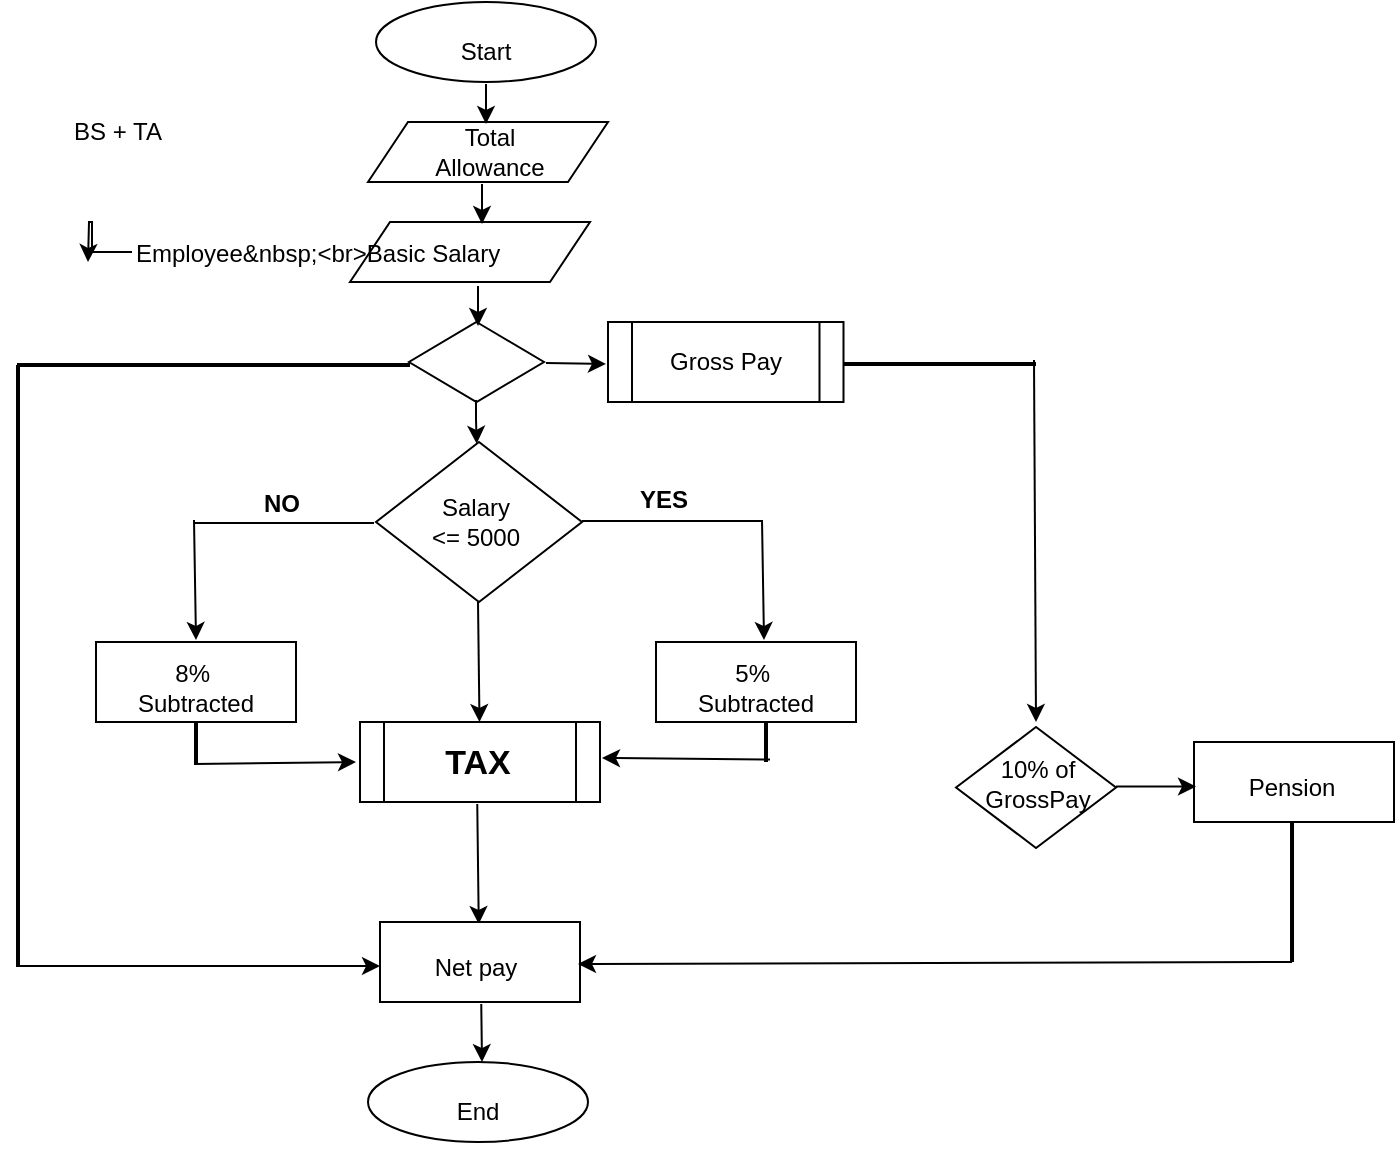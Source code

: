 <mxfile version="20.8.10" type="github"><diagram id="EBVu48Szhhmlr59Ci443" name="Page-1"><mxGraphModel dx="1970" dy="444" grid="1" gridSize="10" guides="1" tooltips="1" connect="1" arrows="1" fold="1" page="1" pageScale="1" pageWidth="850" pageHeight="1100" math="0" shadow="0"><root><mxCell id="0"/><mxCell id="1" parent="0"/><mxCell id="2VBfv5WAumGqJW-edC37-24" value="" style="rhombus;whiteSpace=wrap;html=1;" parent="1" vertex="1"><mxGeometry x="-589.5" y="200" width="67.5" height="40" as="geometry"/></mxCell><mxCell id="2VBfv5WAumGqJW-edC37-2" value="" style="ellipse;whiteSpace=wrap;html=1;" parent="1" vertex="1"><mxGeometry x="-606" y="40" width="110" height="40" as="geometry"/></mxCell><mxCell id="2VBfv5WAumGqJW-edC37-3" value="" style="shape=parallelogram;perimeter=parallelogramPerimeter;whiteSpace=wrap;html=1;fixedSize=1;" parent="1" vertex="1"><mxGeometry x="-610" y="100" width="120" height="30" as="geometry"/></mxCell><mxCell id="2VBfv5WAumGqJW-edC37-4" value="" style="shape=parallelogram;perimeter=parallelogramPerimeter;whiteSpace=wrap;html=1;fixedSize=1;" parent="1" vertex="1"><mxGeometry x="-619" y="150" width="120" height="30" as="geometry"/></mxCell><mxCell id="2VBfv5WAumGqJW-edC37-5" value="" style="endArrow=classic;html=1;rounded=0;" parent="1" edge="1"><mxGeometry width="50" height="50" relative="1" as="geometry"><mxPoint x="-551" y="81" as="sourcePoint"/><mxPoint x="-551" y="101" as="targetPoint"/><Array as="points"><mxPoint x="-551" y="91"/></Array></mxGeometry></mxCell><mxCell id="2VBfv5WAumGqJW-edC37-6" value="" style="endArrow=classic;html=1;rounded=0;" parent="1" edge="1"><mxGeometry width="50" height="50" relative="1" as="geometry"><mxPoint x="-553" y="131" as="sourcePoint"/><mxPoint x="-553" y="151" as="targetPoint"/><Array as="points"><mxPoint x="-553" y="141"/></Array></mxGeometry></mxCell><mxCell id="2VBfv5WAumGqJW-edC37-7" value="" style="endArrow=classic;html=1;rounded=0;" parent="1" edge="1"><mxGeometry width="50" height="50" relative="1" as="geometry"><mxPoint x="-555" y="182" as="sourcePoint"/><mxPoint x="-555" y="202" as="targetPoint"/><Array as="points"><mxPoint x="-555" y="192"/></Array></mxGeometry></mxCell><mxCell id="2VBfv5WAumGqJW-edC37-8" value="" style="endArrow=classic;html=1;rounded=0;" parent="1" target="2VBfv5WAumGqJW-edC37-9" edge="1"><mxGeometry width="50" height="50" relative="1" as="geometry"><mxPoint x="-556" y="239" as="sourcePoint"/><mxPoint x="-556" y="259" as="targetPoint"/><Array as="points"><mxPoint x="-556" y="249"/></Array></mxGeometry></mxCell><mxCell id="2VBfv5WAumGqJW-edC37-9" value="" style="rhombus;whiteSpace=wrap;html=1;" parent="1" vertex="1"><mxGeometry x="-606" y="260" width="103" height="80" as="geometry"/></mxCell><mxCell id="2VBfv5WAumGqJW-edC37-10" value="" style="endArrow=none;html=1;rounded=0;" parent="1" edge="1"><mxGeometry width="50" height="50" relative="1" as="geometry"><mxPoint x="-503" y="299.5" as="sourcePoint"/><mxPoint x="-413" y="299.5" as="targetPoint"/></mxGeometry></mxCell><mxCell id="2VBfv5WAumGqJW-edC37-11" value="" style="endArrow=none;html=1;rounded=0;" parent="1" edge="1"><mxGeometry width="50" height="50" relative="1" as="geometry"><mxPoint x="-697" y="300.5" as="sourcePoint"/><mxPoint x="-607" y="300.5" as="targetPoint"/></mxGeometry></mxCell><mxCell id="2VBfv5WAumGqJW-edC37-12" value="" style="endArrow=classic;html=1;rounded=0;" parent="1" edge="1"><mxGeometry width="50" height="50" relative="1" as="geometry"><mxPoint x="-413" y="299" as="sourcePoint"/><mxPoint x="-412" y="359" as="targetPoint"/></mxGeometry></mxCell><mxCell id="2VBfv5WAumGqJW-edC37-13" value="" style="endArrow=classic;html=1;rounded=0;" parent="1" edge="1"><mxGeometry width="50" height="50" relative="1" as="geometry"><mxPoint x="-697" y="299" as="sourcePoint"/><mxPoint x="-696" y="359" as="targetPoint"/></mxGeometry></mxCell><mxCell id="2VBfv5WAumGqJW-edC37-14" value="Gross Pay" style="shape=process;whiteSpace=wrap;html=1;backgroundOutline=1;" parent="1" vertex="1"><mxGeometry x="-490" y="200" width="117.75" height="40" as="geometry"/></mxCell><mxCell id="2VBfv5WAumGqJW-edC37-15" value="" style="rounded=0;whiteSpace=wrap;html=1;" parent="1" vertex="1"><mxGeometry x="-746" y="360" width="100" height="40" as="geometry"/></mxCell><mxCell id="2VBfv5WAumGqJW-edC37-16" value="" style="rounded=0;whiteSpace=wrap;html=1;" parent="1" vertex="1"><mxGeometry x="-466" y="360" width="100" height="40" as="geometry"/></mxCell><mxCell id="2VBfv5WAumGqJW-edC37-17" value="" style="endArrow=classic;html=1;rounded=0;" parent="1" target="2VBfv5WAumGqJW-edC37-18" edge="1"><mxGeometry width="50" height="50" relative="1" as="geometry"><mxPoint x="-555" y="340" as="sourcePoint"/><mxPoint x="-554" y="430" as="targetPoint"/></mxGeometry></mxCell><mxCell id="2VBfv5WAumGqJW-edC37-18" value="" style="shape=process;whiteSpace=wrap;html=1;backgroundOutline=1;align=left;" parent="1" vertex="1"><mxGeometry x="-614" y="400" width="120" height="40" as="geometry"/></mxCell><mxCell id="2VBfv5WAumGqJW-edC37-19" value="" style="endArrow=classic;html=1;rounded=0;" parent="1" edge="1"><mxGeometry width="50" height="50" relative="1" as="geometry"><mxPoint x="-555.37" y="441" as="sourcePoint"/><mxPoint x="-554.62" y="501" as="targetPoint"/></mxGeometry></mxCell><mxCell id="2VBfv5WAumGqJW-edC37-20" value="Start" style="text;strokeColor=none;align=center;fillColor=none;html=1;verticalAlign=middle;whiteSpace=wrap;rounded=0;" parent="1" vertex="1"><mxGeometry x="-591" y="40" width="80" height="50" as="geometry"/></mxCell><mxCell id="2VBfv5WAumGqJW-edC37-55" style="edgeStyle=orthogonalEdgeStyle;rounded=0;orthogonalLoop=1;jettySize=auto;html=1;" parent="1" source="2VBfv5WAumGqJW-edC37-21" edge="1"><mxGeometry relative="1" as="geometry"><mxPoint x="-750" y="170" as="targetPoint"/></mxGeometry></mxCell><mxCell id="2VBfv5WAumGqJW-edC37-21" value="Employee&amp;nbsp;&lt;br&gt;Basic Salary" style="text;&#10;strokeColor=none;&#10;align=center;&#10;fillColor=none;&#10;html=1;verticalAlign=middle;&#10;whiteSpace=wrap;&#10;rounded=0;" parent="1" vertex="1"><mxGeometry x="-728" y="162.5" width="37" height="5" as="geometry"/></mxCell><mxCell id="2VBfv5WAumGqJW-edC37-22" value="Total Allowance" style="text;strokeColor=none;align=center;fillColor=none;html=1;verticalAlign=middle;whiteSpace=wrap;rounded=0;" parent="1" vertex="1"><mxGeometry x="-589" y="90" width="80" height="50" as="geometry"/></mxCell><mxCell id="2VBfv5WAumGqJW-edC37-23" value="" style="endArrow=classic;html=1;rounded=0;" parent="1" edge="1"><mxGeometry width="50" height="50" relative="1" as="geometry"><mxPoint x="-521" y="220.5" as="sourcePoint"/><mxPoint x="-491" y="221" as="targetPoint"/></mxGeometry></mxCell><mxCell id="2VBfv5WAumGqJW-edC37-25" value="BS + TA" style="text;strokeColor=none;align=center;fillColor=none;html=1;verticalAlign=middle;whiteSpace=wrap;rounded=0;" parent="1" vertex="1"><mxGeometry x="-760" y="90" width="50" height="30" as="geometry"/></mxCell><mxCell id="2VBfv5WAumGqJW-edC37-26" value="Salary&lt;br&gt;&amp;lt;= 5000" style="text;strokeColor=none;align=center;fillColor=none;html=1;verticalAlign=middle;whiteSpace=wrap;rounded=0;" parent="1" vertex="1"><mxGeometry x="-590" y="282.5" width="68" height="35" as="geometry"/></mxCell><mxCell id="2VBfv5WAumGqJW-edC37-27" value="&lt;b&gt;YES&lt;/b&gt;" style="text;strokeColor=none;align=center;fillColor=none;html=1;verticalAlign=middle;whiteSpace=wrap;rounded=0;" parent="1" vertex="1"><mxGeometry x="-496" y="271" width="68" height="35" as="geometry"/></mxCell><mxCell id="2VBfv5WAumGqJW-edC37-28" value="&lt;b&gt;NO&lt;/b&gt;" style="text;strokeColor=none;align=center;fillColor=none;html=1;verticalAlign=middle;whiteSpace=wrap;rounded=0;" parent="1" vertex="1"><mxGeometry x="-687" y="273" width="68" height="35" as="geometry"/></mxCell><mxCell id="2VBfv5WAumGqJW-edC37-29" value="8%&amp;nbsp; Subtracted" style="text;strokeColor=none;align=center;fillColor=none;html=1;verticalAlign=middle;whiteSpace=wrap;rounded=0;" parent="1" vertex="1"><mxGeometry x="-730" y="365" width="68" height="35" as="geometry"/></mxCell><mxCell id="2VBfv5WAumGqJW-edC37-30" value="5%&amp;nbsp; Subtracted" style="text;strokeColor=none;align=center;fillColor=none;html=1;verticalAlign=middle;whiteSpace=wrap;rounded=0;" parent="1" vertex="1"><mxGeometry x="-450" y="365" width="68" height="35" as="geometry"/></mxCell><mxCell id="2VBfv5WAumGqJW-edC37-31" value="&lt;b&gt;&lt;font style=&quot;font-size: 17px;&quot;&gt;TAX&lt;/font&gt;&lt;/b&gt;" style="text;strokeColor=none;align=center;fillColor=none;html=1;verticalAlign=middle;whiteSpace=wrap;rounded=0;" parent="1" vertex="1"><mxGeometry x="-594" y="402.5" width="78" height="37.5" as="geometry"/></mxCell><mxCell id="2VBfv5WAumGqJW-edC37-32" value="" style="rounded=0;whiteSpace=wrap;html=1;" parent="1" vertex="1"><mxGeometry x="-604" y="500" width="100" height="40" as="geometry"/></mxCell><mxCell id="2VBfv5WAumGqJW-edC37-33" value="Net pay" style="text;strokeColor=none;align=center;fillColor=none;html=1;verticalAlign=middle;whiteSpace=wrap;rounded=0;" parent="1" vertex="1"><mxGeometry x="-590" y="505" width="68" height="35" as="geometry"/></mxCell><mxCell id="2VBfv5WAumGqJW-edC37-34" value="" style="line;strokeWidth=2;html=1;fontSize=17;" parent="1" vertex="1"><mxGeometry x="-372.25" y="216" width="96.25" height="10" as="geometry"/></mxCell><mxCell id="2VBfv5WAumGqJW-edC37-35" value="" style="endArrow=classic;html=1;rounded=0;fontSize=17;" parent="1" edge="1"><mxGeometry width="50" height="50" relative="1" as="geometry"><mxPoint x="-277" y="219" as="sourcePoint"/><mxPoint x="-276" y="400" as="targetPoint"/></mxGeometry></mxCell><mxCell id="2VBfv5WAumGqJW-edC37-36" value="" style="rounded=0;whiteSpace=wrap;html=1;" parent="1" vertex="1"><mxGeometry x="-197" y="410" width="100" height="40" as="geometry"/></mxCell><mxCell id="2VBfv5WAumGqJW-edC37-37" value="" style="line;strokeWidth=2;html=1;fontSize=17;direction=south;" parent="1" vertex="1"><mxGeometry x="-152.99" y="450.01" width="10" height="69.99" as="geometry"/></mxCell><mxCell id="2VBfv5WAumGqJW-edC37-38" value="" style="endArrow=classic;html=1;rounded=0;fontSize=17;entryX=0.69;entryY=-0.125;entryDx=0;entryDy=0;entryPerimeter=0;exitX=1;exitY=0.5;exitDx=0;exitDy=0;exitPerimeter=0;" parent="1" source="2VBfv5WAumGqJW-edC37-37" edge="1"><mxGeometry width="50" height="50" relative="1" as="geometry"><mxPoint x="-276" y="520" as="sourcePoint"/><mxPoint x="-505" y="521" as="targetPoint"/></mxGeometry></mxCell><mxCell id="2VBfv5WAumGqJW-edC37-39" value="" style="line;strokeWidth=2;html=1;fontSize=17;direction=south;" parent="1" vertex="1"><mxGeometry x="-416" y="400" width="10" height="20" as="geometry"/></mxCell><mxCell id="2VBfv5WAumGqJW-edC37-40" value="" style="endArrow=classic;html=1;rounded=0;entryX=1;entryY=0.5;entryDx=0;entryDy=0;" parent="1" edge="1"><mxGeometry width="50" height="50" relative="1" as="geometry"><mxPoint x="-409" y="418.75" as="sourcePoint"/><mxPoint x="-493" y="418" as="targetPoint"/></mxGeometry></mxCell><mxCell id="2VBfv5WAumGqJW-edC37-41" value="" style="line;strokeWidth=2;html=1;fontSize=17;direction=south;" parent="1" vertex="1"><mxGeometry x="-701" y="400.5" width="10" height="20" as="geometry"/></mxCell><mxCell id="2VBfv5WAumGqJW-edC37-42" value="" style="endArrow=classic;html=1;rounded=0;fontSize=17;" parent="1" edge="1"><mxGeometry width="50" height="50" relative="1" as="geometry"><mxPoint x="-697" y="421" as="sourcePoint"/><mxPoint x="-616" y="420" as="targetPoint"/></mxGeometry></mxCell><mxCell id="2VBfv5WAumGqJW-edC37-43" value="Pension" style="text;strokeColor=none;align=center;fillColor=none;html=1;verticalAlign=middle;whiteSpace=wrap;rounded=0;" parent="1" vertex="1"><mxGeometry x="-181.99" y="415.01" width="68" height="35" as="geometry"/></mxCell><mxCell id="2VBfv5WAumGqJW-edC37-44" value="" style="rhombus;whiteSpace=wrap;html=1;fontSize=17;" parent="1" vertex="1"><mxGeometry x="-315.99" y="402.5" width="80" height="60.5" as="geometry"/></mxCell><mxCell id="2VBfv5WAumGqJW-edC37-45" value="" style="endArrow=classic;html=1;rounded=0;fontSize=17;" parent="1" edge="1"><mxGeometry width="50" height="50" relative="1" as="geometry"><mxPoint x="-235.99" y="432.25" as="sourcePoint"/><mxPoint x="-195.99" y="432.25" as="targetPoint"/></mxGeometry></mxCell><mxCell id="2VBfv5WAumGqJW-edC37-46" value="10% of GrossPay" style="text;strokeColor=none;align=center;fillColor=none;html=1;verticalAlign=middle;whiteSpace=wrap;rounded=0;" parent="1" vertex="1"><mxGeometry x="-298.99" y="418.25" width="47.99" height="24.75" as="geometry"/></mxCell><mxCell id="2VBfv5WAumGqJW-edC37-47" value="" style="line;strokeWidth=2;html=1;fontSize=17;" parent="1" vertex="1"><mxGeometry x="-785.5" y="216.51" width="196.5" height="10" as="geometry"/></mxCell><mxCell id="2VBfv5WAumGqJW-edC37-48" value="" style="line;strokeWidth=2;html=1;fontSize=17;direction=south;" parent="1" vertex="1"><mxGeometry x="-790" y="221.51" width="10" height="300.49" as="geometry"/></mxCell><mxCell id="2VBfv5WAumGqJW-edC37-49" value="" style="endArrow=classic;html=1;rounded=0;fontSize=17;" parent="1" edge="1"><mxGeometry width="50" height="50" relative="1" as="geometry"><mxPoint x="-786" y="522" as="sourcePoint"/><mxPoint x="-604" y="522" as="targetPoint"/><Array as="points"><mxPoint x="-684" y="522"/></Array></mxGeometry></mxCell><mxCell id="2VBfv5WAumGqJW-edC37-50" value="" style="ellipse;whiteSpace=wrap;html=1;" parent="1" vertex="1"><mxGeometry x="-610" y="570" width="110" height="40" as="geometry"/></mxCell><mxCell id="2VBfv5WAumGqJW-edC37-51" value="End" style="text;strokeColor=none;align=center;fillColor=none;html=1;verticalAlign=middle;whiteSpace=wrap;rounded=0;" parent="1" vertex="1"><mxGeometry x="-595" y="570" width="80" height="50" as="geometry"/></mxCell><mxCell id="2VBfv5WAumGqJW-edC37-52" value="" style="endArrow=classic;html=1;rounded=0;" parent="1" edge="1"><mxGeometry width="50" height="50" relative="1" as="geometry"><mxPoint x="-553.37" y="541" as="sourcePoint"/><mxPoint x="-553" y="570" as="targetPoint"/></mxGeometry></mxCell></root></mxGraphModel></diagram></mxfile>